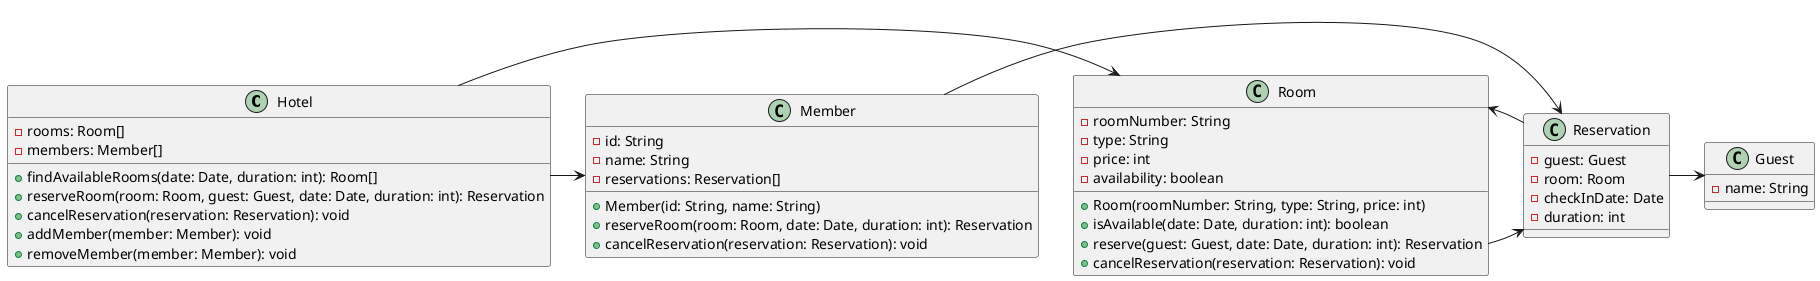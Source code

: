 @startuml ホテル
class Hotel {
    -rooms: Room[]
    -members: Member[]
    +findAvailableRooms(date: Date, duration: int): Room[]
    +reserveRoom(room: Room, guest: Guest, date: Date, duration: int): Reservation
    +cancelReservation(reservation: Reservation): void
    +addMember(member: Member): void
    +removeMember(member: Member): void
}

class Room {
    -roomNumber: String
    -type: String
    -price: int
    -availability: boolean
    +Room(roomNumber: String, type: String, price: int)
    +isAvailable(date: Date, duration: int): boolean
    +reserve(guest: Guest, date: Date, duration: int): Reservation
    +cancelReservation(reservation: Reservation): void
}

class Member {
    -id: String
    -name: String
    -reservations: Reservation[]
    +Member(id: String, name: String)
    +reserveRoom(room: Room, date: Date, duration: int): Reservation
    +cancelReservation(reservation: Reservation): void
}

class Guest {
    -name: String
}

class Reservation {
    -guest: Guest
    -room: Room
    -checkInDate: Date
    -duration: int
}

Hotel -> Room
Hotel -> Member
Room -> Reservation
Member -> Reservation
Reservation -> Guest
Reservation -> Room
@enduml
